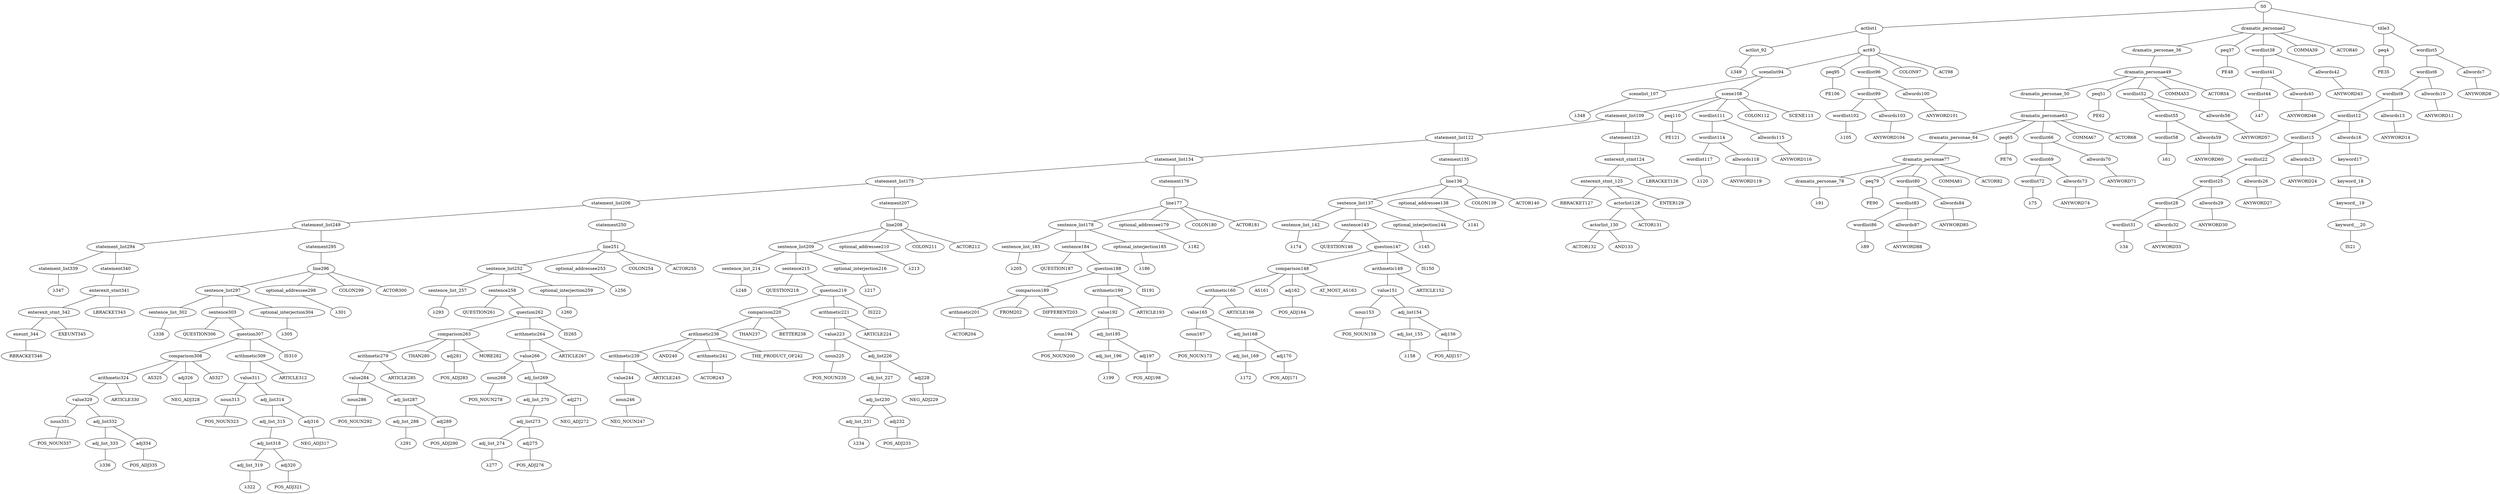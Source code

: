 strict graph {
	S0 -- actlist1
	S0 -- dramatis_personae2
	S0 -- title3

	title3 -- peq4
	title3 -- wordlist5

	wordlist5 -- wordlist6
	wordlist5 -- allwords7

	allwords7 -- ANYWORD8


	wordlist6 -- wordlist9
	wordlist6 -- allwords10

	allwords10 -- ANYWORD11


	wordlist9 -- wordlist12
	wordlist9 -- allwords13

	allwords13 -- ANYWORD14


	wordlist12 -- wordlist15
	wordlist12 -- allwords16

	allwords16 -- keyword17

	keyword17 -- keyword_18

	keyword_18 -- keyword__19

	keyword__19 -- keyword___20

	keyword___20 -- IS21


	wordlist15 -- wordlist22
	wordlist15 -- allwords23

	allwords23 -- ANYWORD24


	wordlist22 -- wordlist25
	wordlist22 -- allwords26

	allwords26 -- ANYWORD27


	wordlist25 -- wordlist28
	wordlist25 -- allwords29

	allwords29 -- ANYWORD30


	wordlist28 -- wordlist31
	wordlist28 -- allwords32

	allwords32 -- ANYWORD33


	wordlist31 -- λ34

	peq4 -- PE35


	dramatis_personae2 -- dramatis_personae_36
	dramatis_personae2 -- peq37
	dramatis_personae2 -- wordlist38
	dramatis_personae2 -- COMMA39
	dramatis_personae2 -- ACTOR40



	wordlist38 -- wordlist41
	wordlist38 -- allwords42

	allwords42 -- ANYWORD43


	wordlist41 -- wordlist44
	wordlist41 -- allwords45

	allwords45 -- ANYWORD46


	wordlist44 -- λ47

	peq37 -- PE48


	dramatis_personae_36 -- dramatis_personae49

	dramatis_personae49 -- dramatis_personae_50
	dramatis_personae49 -- peq51
	dramatis_personae49 -- wordlist52
	dramatis_personae49 -- COMMA53
	dramatis_personae49 -- ACTOR54



	wordlist52 -- wordlist55
	wordlist52 -- allwords56

	allwords56 -- ANYWORD57


	wordlist55 -- wordlist58
	wordlist55 -- allwords59

	allwords59 -- ANYWORD60


	wordlist58 -- λ61

	peq51 -- PE62


	dramatis_personae_50 -- dramatis_personae63

	dramatis_personae63 -- dramatis_personae_64
	dramatis_personae63 -- peq65
	dramatis_personae63 -- wordlist66
	dramatis_personae63 -- COMMA67
	dramatis_personae63 -- ACTOR68



	wordlist66 -- wordlist69
	wordlist66 -- allwords70

	allwords70 -- ANYWORD71


	wordlist69 -- wordlist72
	wordlist69 -- allwords73

	allwords73 -- ANYWORD74


	wordlist72 -- λ75

	peq65 -- PE76


	dramatis_personae_64 -- dramatis_personae77

	dramatis_personae77 -- dramatis_personae_78
	dramatis_personae77 -- peq79
	dramatis_personae77 -- wordlist80
	dramatis_personae77 -- COMMA81
	dramatis_personae77 -- ACTOR82



	wordlist80 -- wordlist83
	wordlist80 -- allwords84

	allwords84 -- ANYWORD85


	wordlist83 -- wordlist86
	wordlist83 -- allwords87

	allwords87 -- ANYWORD88


	wordlist86 -- λ89

	peq79 -- PE90


	dramatis_personae_78 -- λ91

	actlist1 -- actlist_92
	actlist1 -- act93

	act93 -- scenelist94
	act93 -- peq95
	act93 -- wordlist96
	act93 -- COLON97
	act93 -- ACT98



	wordlist96 -- wordlist99
	wordlist96 -- allwords100

	allwords100 -- ANYWORD101


	wordlist99 -- wordlist102
	wordlist99 -- allwords103

	allwords103 -- ANYWORD104


	wordlist102 -- λ105

	peq95 -- PE106


	scenelist94 -- scenelist_107
	scenelist94 -- scene108

	scene108 -- statement_list109
	scene108 -- peq110
	scene108 -- wordlist111
	scene108 -- COLON112
	scene108 -- SCENE113



	wordlist111 -- wordlist114
	wordlist111 -- allwords115

	allwords115 -- ANYWORD116


	wordlist114 -- wordlist117
	wordlist114 -- allwords118

	allwords118 -- ANYWORD119


	wordlist117 -- λ120

	peq110 -- PE121


	statement_list109 -- statement_list122
	statement_list109 -- statement123

	statement123 -- enterexit_stmt124

	enterexit_stmt124 -- enterexit_stmt_125
	enterexit_stmt124 -- LBRACKET126


	enterexit_stmt_125 -- RBRACKET127
	enterexit_stmt_125 -- actorlist128
	enterexit_stmt_125 -- ENTER129


	actorlist128 -- actorlist_130
	actorlist128 -- ACTOR131


	actorlist_130 -- ACTOR132
	actorlist_130 -- AND133




	statement_list122 -- statement_list134
	statement_list122 -- statement135

	statement135 -- line136

	line136 -- sentence_list137
	line136 -- optional_addressee138
	line136 -- COLON139
	line136 -- ACTOR140



	optional_addressee138 -- λ141

	sentence_list137 -- sentence_list_142
	sentence_list137 -- sentence143
	sentence_list137 -- optional_interjection144

	optional_interjection144 -- λ145

	sentence143 -- QUESTION146
	sentence143 -- question147

	question147 -- comparison148
	question147 -- arithmetic149
	question147 -- IS150


	arithmetic149 -- value151
	arithmetic149 -- ARTICLE152


	value151 -- noun153
	value151 -- adj_list154

	adj_list154 -- adj_list_155
	adj_list154 -- adj156

	adj156 -- POS_ADJ157


	adj_list_155 -- λ158

	noun153 -- POS_NOUN159


	comparison148 -- arithmetic160
	comparison148 -- AS161
	comparison148 -- adj162
	comparison148 -- AT_MOST_AS163


	adj162 -- POS_ADJ164



	arithmetic160 -- value165
	arithmetic160 -- ARTICLE166


	value165 -- noun167
	value165 -- adj_list168

	adj_list168 -- adj_list_169
	adj_list168 -- adj170

	adj170 -- POS_ADJ171


	adj_list_169 -- λ172

	noun167 -- POS_NOUN173



	sentence_list_142 -- λ174

	statement_list134 -- statement_list175
	statement_list134 -- statement176

	statement176 -- line177

	line177 -- sentence_list178
	line177 -- optional_addressee179
	line177 -- COLON180
	line177 -- ACTOR181



	optional_addressee179 -- λ182

	sentence_list178 -- sentence_list_183
	sentence_list178 -- sentence184
	sentence_list178 -- optional_interjection185

	optional_interjection185 -- λ186

	sentence184 -- QUESTION187
	sentence184 -- question188

	question188 -- comparison189
	question188 -- arithmetic190
	question188 -- IS191


	arithmetic190 -- value192
	arithmetic190 -- ARTICLE193


	value192 -- noun194
	value192 -- adj_list195

	adj_list195 -- adj_list_196
	adj_list195 -- adj197

	adj197 -- POS_ADJ198


	adj_list_196 -- λ199

	noun194 -- POS_NOUN200


	comparison189 -- arithmetic201
	comparison189 -- FROM202
	comparison189 -- DIFFERENT203



	arithmetic201 -- ACTOR204



	sentence_list_183 -- λ205

	statement_list175 -- statement_list206
	statement_list175 -- statement207

	statement207 -- line208

	line208 -- sentence_list209
	line208 -- optional_addressee210
	line208 -- COLON211
	line208 -- ACTOR212



	optional_addressee210 -- λ213

	sentence_list209 -- sentence_list_214
	sentence_list209 -- sentence215
	sentence_list209 -- optional_interjection216

	optional_interjection216 -- λ217

	sentence215 -- QUESTION218
	sentence215 -- question219

	question219 -- comparison220
	question219 -- arithmetic221
	question219 -- IS222


	arithmetic221 -- value223
	arithmetic221 -- ARTICLE224


	value223 -- noun225
	value223 -- adj_list226

	adj_list226 -- adj_list_227
	adj_list226 -- adj228

	adj228 -- NEG_ADJ229


	adj_list_227 -- adj_list230

	adj_list230 -- adj_list_231
	adj_list230 -- adj232

	adj232 -- POS_ADJ233


	adj_list_231 -- λ234

	noun225 -- POS_NOUN235


	comparison220 -- arithmetic236
	comparison220 -- THAN237
	comparison220 -- BETTER238



	arithmetic236 -- arithmetic239
	arithmetic236 -- AND240
	arithmetic236 -- arithmetic241
	arithmetic236 -- THE_PRODUCT_OF242


	arithmetic241 -- ACTOR243



	arithmetic239 -- value244
	arithmetic239 -- ARTICLE245


	value244 -- noun246

	noun246 -- NEG_NOUN247



	sentence_list_214 -- λ248

	statement_list206 -- statement_list249
	statement_list206 -- statement250

	statement250 -- line251

	line251 -- sentence_list252
	line251 -- optional_addressee253
	line251 -- COLON254
	line251 -- ACTOR255



	optional_addressee253 -- λ256

	sentence_list252 -- sentence_list_257
	sentence_list252 -- sentence258
	sentence_list252 -- optional_interjection259

	optional_interjection259 -- λ260

	sentence258 -- QUESTION261
	sentence258 -- question262

	question262 -- comparison263
	question262 -- arithmetic264
	question262 -- IS265


	arithmetic264 -- value266
	arithmetic264 -- ARTICLE267


	value266 -- noun268
	value266 -- adj_list269

	adj_list269 -- adj_list_270
	adj_list269 -- adj271

	adj271 -- NEG_ADJ272


	adj_list_270 -- adj_list273

	adj_list273 -- adj_list_274
	adj_list273 -- adj275

	adj275 -- POS_ADJ276


	adj_list_274 -- λ277

	noun268 -- POS_NOUN278


	comparison263 -- arithmetic279
	comparison263 -- THAN280
	comparison263 -- adj281
	comparison263 -- MORE282


	adj281 -- POS_ADJ283



	arithmetic279 -- value284
	arithmetic279 -- ARTICLE285


	value284 -- noun286
	value284 -- adj_list287

	adj_list287 -- adj_list_288
	adj_list287 -- adj289

	adj289 -- POS_ADJ290


	adj_list_288 -- λ291

	noun286 -- POS_NOUN292



	sentence_list_257 -- λ293

	statement_list249 -- statement_list294
	statement_list249 -- statement295

	statement295 -- line296

	line296 -- sentence_list297
	line296 -- optional_addressee298
	line296 -- COLON299
	line296 -- ACTOR300



	optional_addressee298 -- λ301

	sentence_list297 -- sentence_list_302
	sentence_list297 -- sentence303
	sentence_list297 -- optional_interjection304

	optional_interjection304 -- λ305

	sentence303 -- QUESTION306
	sentence303 -- question307

	question307 -- comparison308
	question307 -- arithmetic309
	question307 -- IS310


	arithmetic309 -- value311
	arithmetic309 -- ARTICLE312


	value311 -- noun313
	value311 -- adj_list314

	adj_list314 -- adj_list_315
	adj_list314 -- adj316

	adj316 -- NEG_ADJ317


	adj_list_315 -- adj_list318

	adj_list318 -- adj_list_319
	adj_list318 -- adj320

	adj320 -- POS_ADJ321


	adj_list_319 -- λ322

	noun313 -- POS_NOUN323


	comparison308 -- arithmetic324
	comparison308 -- AS325
	comparison308 -- adj326
	comparison308 -- AS327


	adj326 -- NEG_ADJ328



	arithmetic324 -- value329
	arithmetic324 -- ARTICLE330


	value329 -- noun331
	value329 -- adj_list332

	adj_list332 -- adj_list_333
	adj_list332 -- adj334

	adj334 -- POS_ADJ335


	adj_list_333 -- λ336

	noun331 -- POS_NOUN337



	sentence_list_302 -- λ338

	statement_list294 -- statement_list339
	statement_list294 -- statement340

	statement340 -- enterexit_stmt341

	enterexit_stmt341 -- enterexit_stmt_342
	enterexit_stmt341 -- LBRACKET343


	enterexit_stmt_342 -- exeunt_344
	enterexit_stmt_342 -- EXEUNT345


	exeunt_344 -- RBRACKET346


	statement_list339 -- λ347

	scenelist_107 -- λ348

	actlist_92 -- λ349


}